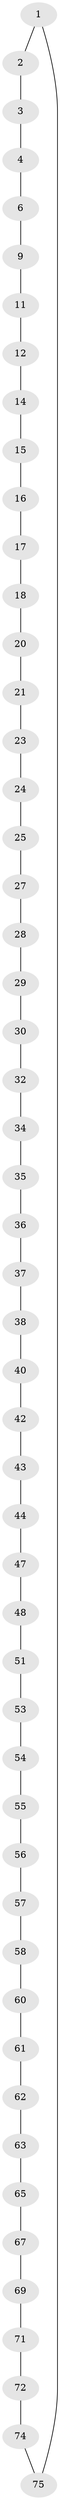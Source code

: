 // original degree distribution, {2: 1.0}
// Generated by graph-tools (version 1.1) at 2025/20/03/04/25 18:20:02]
// undirected, 52 vertices, 52 edges
graph export_dot {
graph [start="1"]
  node [color=gray90,style=filled];
  1;
  2;
  3;
  4 [super="+5"];
  6 [super="+7"];
  9 [super="+10"];
  11;
  12 [super="+13"];
  14;
  15;
  16;
  17;
  18 [super="+19"];
  20;
  21 [super="+22"];
  23;
  24;
  25 [super="+26"];
  27;
  28;
  29;
  30 [super="+31"];
  32 [super="+33"];
  34;
  35;
  36;
  37;
  38 [super="+39"];
  40 [super="+41"];
  42;
  43;
  44 [super="+45"];
  47;
  48 [super="+49"];
  51 [super="+52"];
  53;
  54;
  55;
  56;
  57;
  58 [super="+59"];
  60;
  61;
  62;
  63 [super="+64"];
  65 [super="+66"];
  67 [super="+68"];
  69 [super="+70"];
  71;
  72 [super="+73"];
  74;
  75;
  1 -- 2;
  1 -- 75;
  2 -- 3;
  3 -- 4;
  4 -- 6;
  6 -- 9;
  9 -- 11;
  11 -- 12;
  12 -- 14;
  14 -- 15;
  15 -- 16;
  16 -- 17;
  17 -- 18;
  18 -- 20;
  20 -- 21;
  21 -- 23;
  23 -- 24;
  24 -- 25;
  25 -- 27;
  27 -- 28;
  28 -- 29;
  29 -- 30;
  30 -- 32;
  32 -- 34;
  34 -- 35;
  35 -- 36;
  36 -- 37;
  37 -- 38;
  38 -- 40;
  40 -- 42;
  42 -- 43;
  43 -- 44;
  44 -- 47;
  47 -- 48;
  48 -- 51;
  51 -- 53;
  53 -- 54;
  54 -- 55;
  55 -- 56;
  56 -- 57;
  57 -- 58;
  58 -- 60;
  60 -- 61;
  61 -- 62;
  62 -- 63;
  63 -- 65;
  65 -- 67;
  67 -- 69;
  69 -- 71;
  71 -- 72;
  72 -- 74;
  74 -- 75;
}
